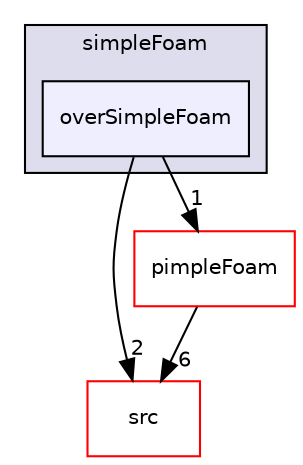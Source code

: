 digraph "applications/solvers/incompressible/simpleFoam/overSimpleFoam" {
  bgcolor=transparent;
  compound=true
  node [ fontsize="10", fontname="Helvetica"];
  edge [ labelfontsize="10", labelfontname="Helvetica"];
  subgraph clusterdir_e60ee3723b55ccdaf7511a7c56716fa2 {
    graph [ bgcolor="#ddddee", pencolor="black", label="simpleFoam" fontname="Helvetica", fontsize="10", URL="dir_e60ee3723b55ccdaf7511a7c56716fa2.html"]
  dir_eb7acb059789188a01f5b238593df434 [shape=box, label="overSimpleFoam", style="filled", fillcolor="#eeeeff", pencolor="black", URL="dir_eb7acb059789188a01f5b238593df434.html"];
  }
  dir_68267d1309a1af8e8297ef4c3efbcdba [shape=box label="src" color="red" URL="dir_68267d1309a1af8e8297ef4c3efbcdba.html"];
  dir_98e028252b14d2134a5971db69393518 [shape=box label="pimpleFoam" color="red" URL="dir_98e028252b14d2134a5971db69393518.html"];
  dir_eb7acb059789188a01f5b238593df434->dir_68267d1309a1af8e8297ef4c3efbcdba [headlabel="2", labeldistance=1.5 headhref="dir_000062_000499.html"];
  dir_eb7acb059789188a01f5b238593df434->dir_98e028252b14d2134a5971db69393518 [headlabel="1", labeldistance=1.5 headhref="dir_000062_000017.html"];
  dir_98e028252b14d2134a5971db69393518->dir_68267d1309a1af8e8297ef4c3efbcdba [headlabel="6", labeldistance=1.5 headhref="dir_000017_000499.html"];
}
